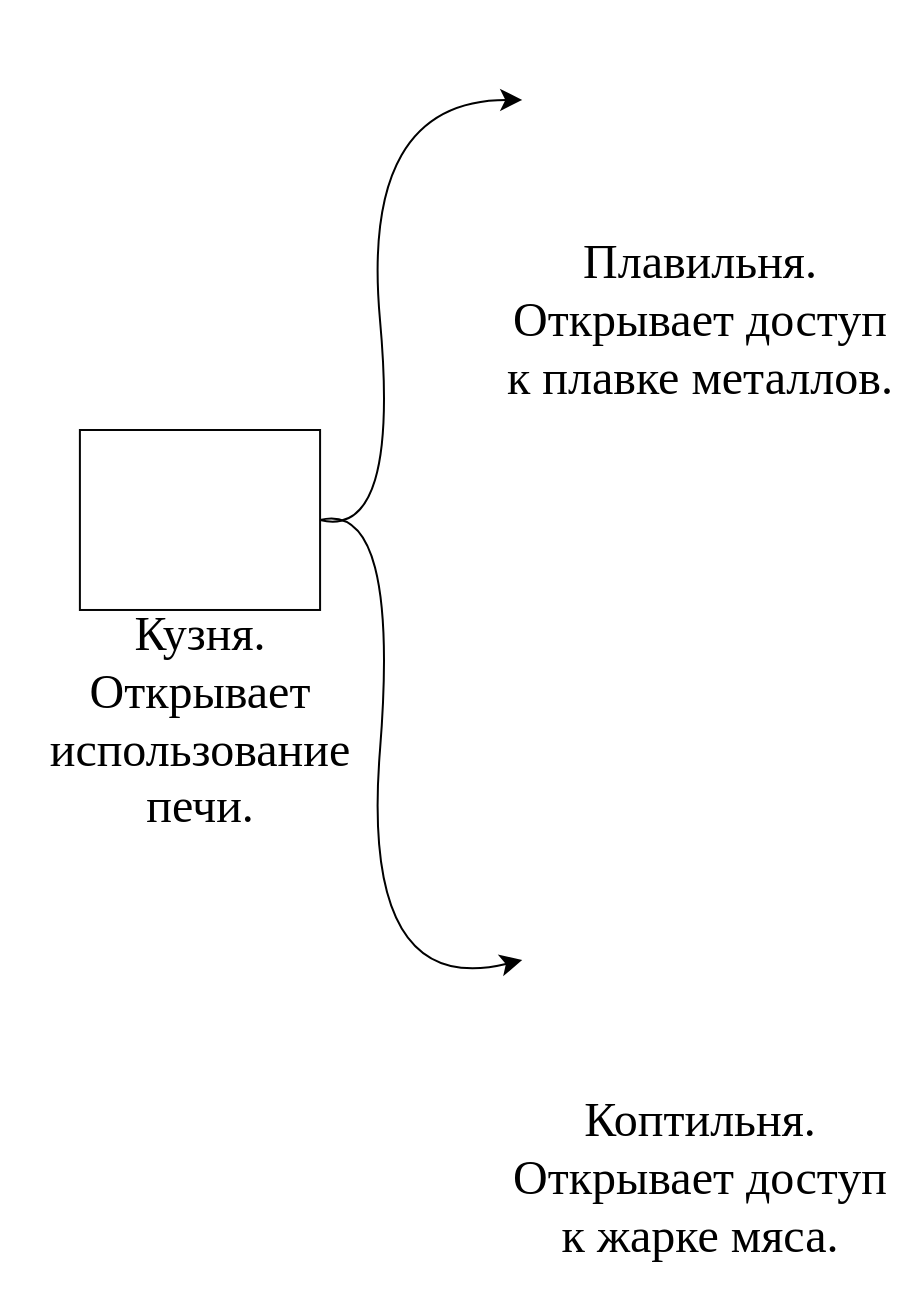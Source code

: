 <mxfile version="21.5.0" type="github">
  <diagram name="Страница 1" id="gLuoUgxs1ZDuPbv5Kvt7">
    <mxGraphModel dx="1639" dy="960" grid="1" gridSize="10" guides="1" tooltips="1" connect="1" arrows="1" fold="1" page="1" pageScale="1" pageWidth="1920" pageHeight="1200" math="0" shadow="0">
      <root>
        <mxCell id="0" />
        <mxCell id="1" parent="0" />
        <mxCell id="KuUZ50XCyosqBm0AOGB8-7" style="edgeStyle=none;curved=1;rounded=0;orthogonalLoop=1;jettySize=auto;html=1;exitX=1;exitY=0.5;exitDx=0;exitDy=0;entryX=0;entryY=0.5;entryDx=0;entryDy=0;fontSize=12;startSize=8;endSize=8;" edge="1" parent="1" source="KuUZ50XCyosqBm0AOGB8-3" target="KuUZ50XCyosqBm0AOGB8-5">
          <mxGeometry relative="1" as="geometry">
            <Array as="points">
              <mxPoint x="230" y="610" />
              <mxPoint x="210" y="390" />
            </Array>
          </mxGeometry>
        </mxCell>
        <mxCell id="KuUZ50XCyosqBm0AOGB8-11" style="edgeStyle=none;curved=1;rounded=0;orthogonalLoop=1;jettySize=auto;html=1;exitX=1;exitY=0.5;exitDx=0;exitDy=0;entryX=0;entryY=0.5;entryDx=0;entryDy=0;fontSize=12;startSize=8;endSize=8;" edge="1" parent="1" source="KuUZ50XCyosqBm0AOGB8-3" target="KuUZ50XCyosqBm0AOGB8-9">
          <mxGeometry relative="1" as="geometry">
            <Array as="points">
              <mxPoint x="230" y="590" />
              <mxPoint x="210" y="840" />
            </Array>
          </mxGeometry>
        </mxCell>
        <mxCell id="KuUZ50XCyosqBm0AOGB8-3" value="" style="shape=image;imageAspect=0;aspect=fixed;verticalLabelPosition=bottom;verticalAlign=top;fontSize=16;image=https://avatars.mds.yandex.net/i?id=4abc45a1c5fcac343d9ae26bac8b06eb-4011124-images-thumbs&amp;n=13;imageBorder=#050505;" vertex="1" parent="1">
          <mxGeometry x="69.95" y="555" width="120.09" height="89.99" as="geometry" />
        </mxCell>
        <mxCell id="KuUZ50XCyosqBm0AOGB8-4" value="Кузня.&lt;br style=&quot;font-size: 24px;&quot;&gt;Открывает использование печи." style="text;html=1;strokeColor=none;fillColor=none;align=center;verticalAlign=middle;whiteSpace=wrap;rounded=0;fontSize=24;fontFamily=Comic Sans MS;labelBackgroundColor=none;" vertex="1" parent="1">
          <mxGeometry x="30" y="644.99" width="200" height="110.01" as="geometry" />
        </mxCell>
        <mxCell id="KuUZ50XCyosqBm0AOGB8-5" value="" style="shape=image;imageAspect=0;aspect=fixed;verticalLabelPosition=bottom;verticalAlign=top;fontSize=16;image=https://avatars.mds.yandex.net/i?id=e4cb19346be0a178b36c890636e0e5549b978edb-8187583-images-thumbs&amp;n=13;" vertex="1" parent="1">
          <mxGeometry x="291.13" y="340" width="177.74" height="99.98" as="geometry" />
        </mxCell>
        <mxCell id="KuUZ50XCyosqBm0AOGB8-6" value="Плавильня. Открывает доступ к плавке металлов." style="text;html=1;strokeColor=none;fillColor=none;align=center;verticalAlign=middle;whiteSpace=wrap;rounded=0;fontSize=24;fontFamily=Comic Sans MS;labelBackgroundColor=none;" vertex="1" parent="1">
          <mxGeometry x="280" y="444.99" width="200" height="110.01" as="geometry" />
        </mxCell>
        <mxCell id="KuUZ50XCyosqBm0AOGB8-9" value="" style="shape=image;imageAspect=0;aspect=fixed;verticalLabelPosition=bottom;verticalAlign=top;fontSize=16;image=https://avatars.mds.yandex.net/i?id=e0d07e1ab5715b257ecc86123f47e975-4592776-images-thumbs&amp;n=13;" vertex="1" parent="1">
          <mxGeometry x="291.13" y="770" width="190" height="100" as="geometry" />
        </mxCell>
        <mxCell id="KuUZ50XCyosqBm0AOGB8-10" value="Коптильня. Открывает доступ к жарке мяса." style="text;html=1;strokeColor=none;fillColor=none;align=center;verticalAlign=middle;whiteSpace=wrap;rounded=0;fontSize=24;fontFamily=Comic Sans MS;labelBackgroundColor=none;" vertex="1" parent="1">
          <mxGeometry x="280" y="874" width="200" height="110.01" as="geometry" />
        </mxCell>
      </root>
    </mxGraphModel>
  </diagram>
</mxfile>
